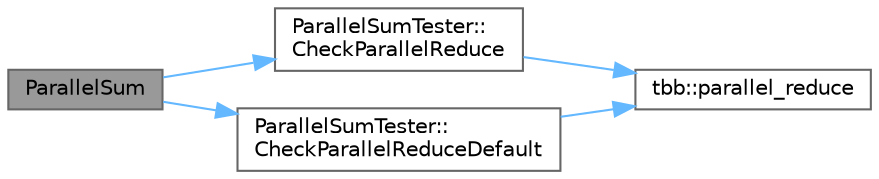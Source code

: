 digraph "ParallelSum"
{
 // LATEX_PDF_SIZE
  bgcolor="transparent";
  edge [fontname=Helvetica,fontsize=10,labelfontname=Helvetica,labelfontsize=10];
  node [fontname=Helvetica,fontsize=10,shape=box,height=0.2,width=0.4];
  rankdir="LR";
  Node1 [id="Node000001",label="ParallelSum",height=0.2,width=0.4,color="gray40", fillcolor="grey60", style="filled", fontcolor="black",tooltip=" "];
  Node1 -> Node2 [id="edge1_Node000001_Node000002",color="steelblue1",style="solid",tooltip=" "];
  Node2 [id="Node000002",label="ParallelSumTester::\lCheckParallelReduce",height=0.2,width=0.4,color="grey40", fillcolor="white", style="filled",URL="$class_parallel_sum_tester.html#a9cb8a2dd5fa16ca91f5a6f1c61d2559c",tooltip=" "];
  Node2 -> Node3 [id="edge2_Node000002_Node000003",color="steelblue1",style="solid",tooltip=" "];
  Node3 [id="Node000003",label="tbb::parallel_reduce",height=0.2,width=0.4,color="grey40", fillcolor="white", style="filled",URL="$group__algorithms.html#ga7b1ce9568e0a0efe1bd2d55677bc6687",tooltip="Parallel iteration with reduction and default partitioner."];
  Node1 -> Node4 [id="edge3_Node000001_Node000004",color="steelblue1",style="solid",tooltip=" "];
  Node4 [id="Node000004",label="ParallelSumTester::\lCheckParallelReduceDefault",height=0.2,width=0.4,color="grey40", fillcolor="white", style="filled",URL="$class_parallel_sum_tester.html#a1bc2481faa0faf64318ef0eebd1c3952",tooltip=" "];
  Node4 -> Node3 [id="edge4_Node000004_Node000003",color="steelblue1",style="solid",tooltip=" "];
}
